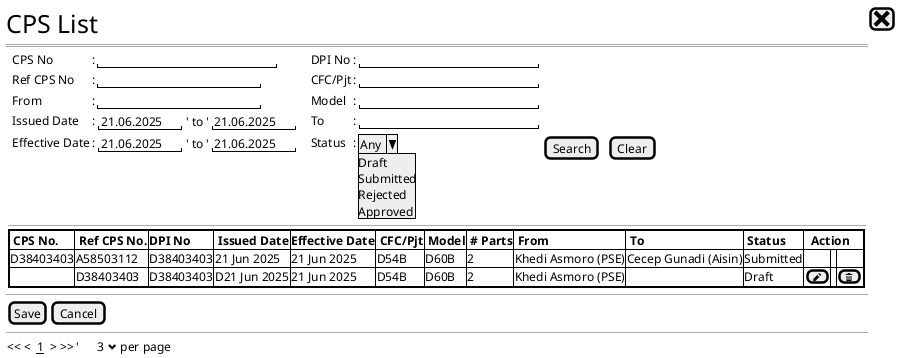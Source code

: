/.
When duplicate button invoke in the table row, a new row will appear below it
and the CPS No will still be empty because the data hasn't been saved yet,
the Create CPS and Create PSI button will be hidden and Save and Cancel button 
will now appear under the table.
User can whether edit the new duplicated CPS, save it or delete it right away
if user choose to edit it, it will then open edit CPS form.
if user choose to save it, then the CPS No will still be empty but the status will be Draft
if user choose to delete it, then the save/cancel button will dissapear
and the create CPS and Create PSI button will reappear.
./
@startsalt
{
  <size:25>CPS List |[<size:25><&x>]|*
  ==
  {
    .|CPS No            |: |"                      "|                 |.|.|DPI No      |: |"                      "|*|*
    .|Ref CPS No        |: |"                    "|                   |.|.|CFC/Pjt     |: |"                      "|*|*
    .|From              |: |"                    "|                   |.|.|Model       |: |"                      "|*|*
    .|Issued Date       |: {|"21.06.2025"|' to '|"21.06.2025"|}       |.|.|To          |: |"                      "|*
    .|Effective Date    |: {|"21.06.2025"|' to '|"21.06.2025"|}       |.|.|Status      |: | ^Any^Draft^Submitted^Rejected^Approved^ |* { [Search] |.| [Clear] }*
  }
  .
  .
  .
  {   
    '{[Create CPS] | [Create PSI]|}*
    {
      --
      {+
          {#
            |<b> CPS No. |<b> Ref CPS No. |<b>DPI No|<b> Issued Date|<b>Effective Date|<b> CFC/Pjt   |<b> Model  |<b> # Parts        |<b> From               |<b> To                 |<b> Status       |<b>  Action   |*|*|*
            |D38403403   |A58503112       |D38403403|21 Jun 2025    |21 Jun 2025      |D54B          | D60B      | 2                 | Khedi Asmoro (PSE)    |  Cecep Gunadi (Aisin) |  Submitted      | .|.|.|*
            |.           |D38403403       |D38403403|D21 Jun 2025   |21 Jun 2025      |D54B          | D60B      | 2                 | Khedi Asmoro (PSE)    | .                     |  Draft          | [<&pencil>]|.|[<&trash>]|*
          }
      }
    }
  }
  --
  {[Save] | [Cancel]|}*
  --
  {
  << <  __1__  > >>  |'      3 <&chevron-bottom> per page |*
  }  
}
@endsalt
